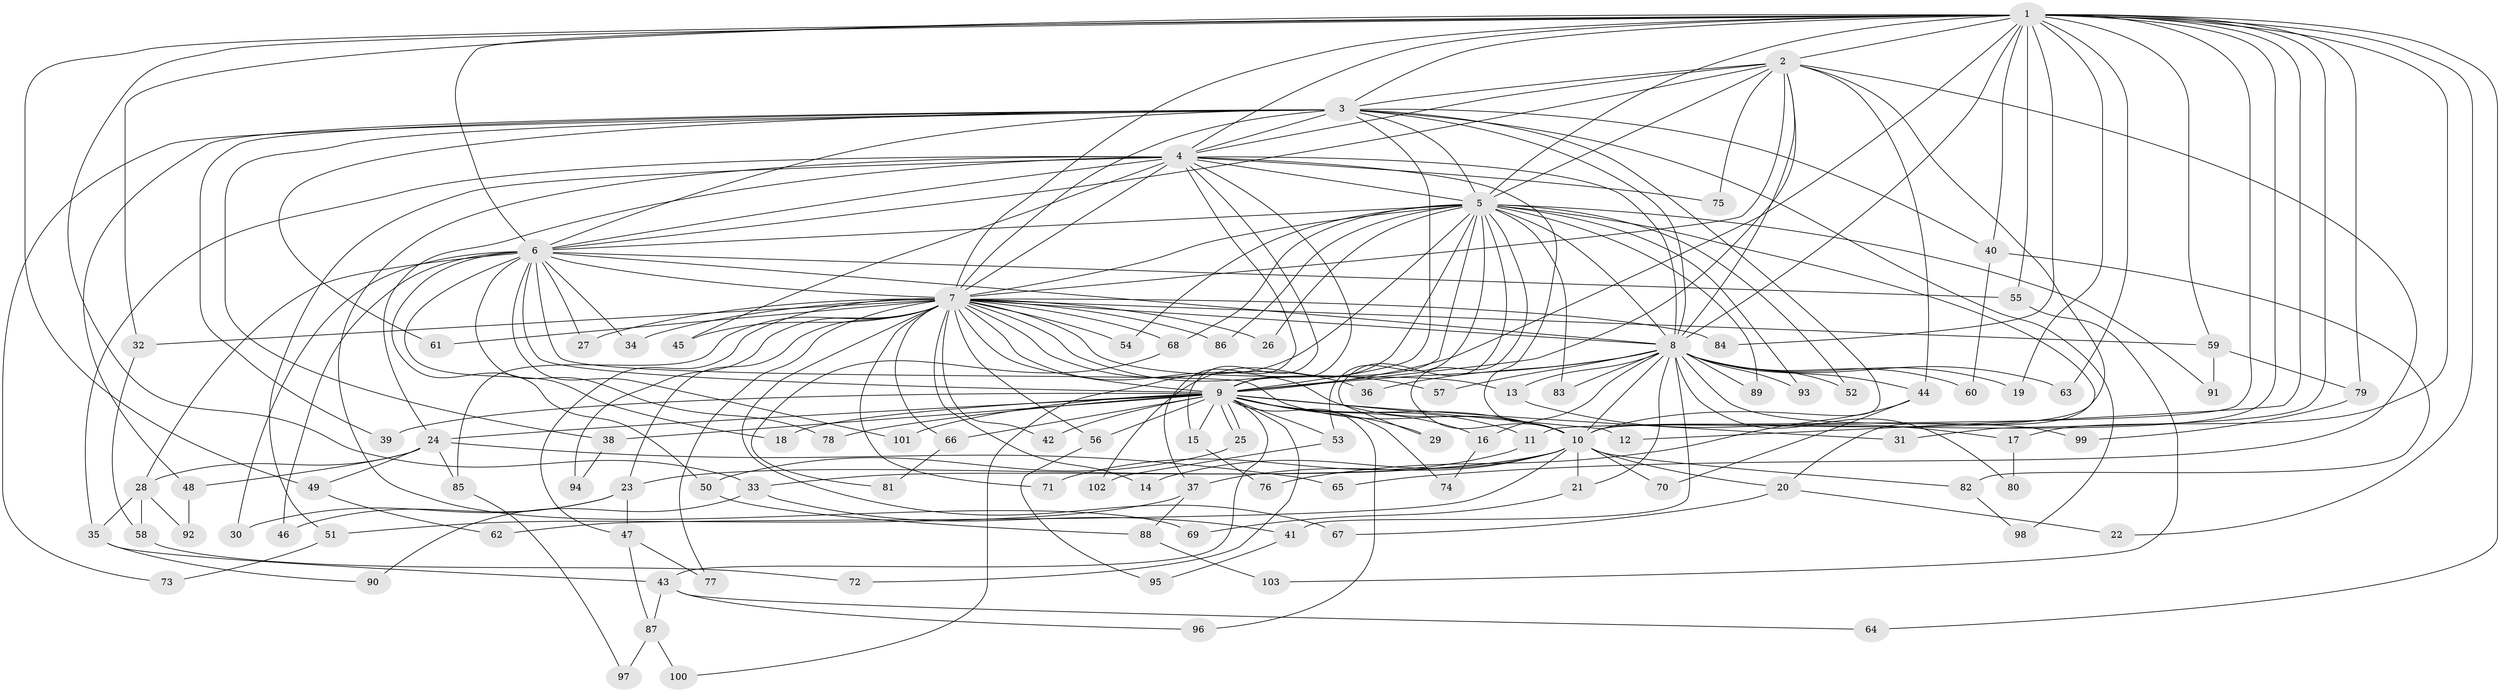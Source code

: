 // Generated by graph-tools (version 1.1) at 2025/01/03/09/25 03:01:24]
// undirected, 103 vertices, 231 edges
graph export_dot {
graph [start="1"]
  node [color=gray90,style=filled];
  1;
  2;
  3;
  4;
  5;
  6;
  7;
  8;
  9;
  10;
  11;
  12;
  13;
  14;
  15;
  16;
  17;
  18;
  19;
  20;
  21;
  22;
  23;
  24;
  25;
  26;
  27;
  28;
  29;
  30;
  31;
  32;
  33;
  34;
  35;
  36;
  37;
  38;
  39;
  40;
  41;
  42;
  43;
  44;
  45;
  46;
  47;
  48;
  49;
  50;
  51;
  52;
  53;
  54;
  55;
  56;
  57;
  58;
  59;
  60;
  61;
  62;
  63;
  64;
  65;
  66;
  67;
  68;
  69;
  70;
  71;
  72;
  73;
  74;
  75;
  76;
  77;
  78;
  79;
  80;
  81;
  82;
  83;
  84;
  85;
  86;
  87;
  88;
  89;
  90;
  91;
  92;
  93;
  94;
  95;
  96;
  97;
  98;
  99;
  100;
  101;
  102;
  103;
  1 -- 2;
  1 -- 3;
  1 -- 4;
  1 -- 5;
  1 -- 6;
  1 -- 7;
  1 -- 8;
  1 -- 9;
  1 -- 10;
  1 -- 11;
  1 -- 12;
  1 -- 17;
  1 -- 19;
  1 -- 22;
  1 -- 31;
  1 -- 32;
  1 -- 33;
  1 -- 40;
  1 -- 49;
  1 -- 55;
  1 -- 59;
  1 -- 63;
  1 -- 64;
  1 -- 79;
  1 -- 84;
  2 -- 3;
  2 -- 4;
  2 -- 5;
  2 -- 6;
  2 -- 7;
  2 -- 8;
  2 -- 9;
  2 -- 10;
  2 -- 44;
  2 -- 65;
  2 -- 75;
  3 -- 4;
  3 -- 5;
  3 -- 6;
  3 -- 7;
  3 -- 8;
  3 -- 9;
  3 -- 10;
  3 -- 38;
  3 -- 39;
  3 -- 40;
  3 -- 48;
  3 -- 61;
  3 -- 73;
  3 -- 98;
  4 -- 5;
  4 -- 6;
  4 -- 7;
  4 -- 8;
  4 -- 9;
  4 -- 10;
  4 -- 15;
  4 -- 24;
  4 -- 35;
  4 -- 37;
  4 -- 45;
  4 -- 51;
  4 -- 69;
  4 -- 75;
  5 -- 6;
  5 -- 7;
  5 -- 8;
  5 -- 9;
  5 -- 10;
  5 -- 20;
  5 -- 26;
  5 -- 29;
  5 -- 52;
  5 -- 53;
  5 -- 54;
  5 -- 68;
  5 -- 83;
  5 -- 86;
  5 -- 89;
  5 -- 91;
  5 -- 93;
  5 -- 100;
  5 -- 102;
  6 -- 7;
  6 -- 8;
  6 -- 9;
  6 -- 10;
  6 -- 18;
  6 -- 27;
  6 -- 28;
  6 -- 30;
  6 -- 34;
  6 -- 46;
  6 -- 50;
  6 -- 55;
  6 -- 78;
  6 -- 101;
  7 -- 8;
  7 -- 9;
  7 -- 10;
  7 -- 13;
  7 -- 14;
  7 -- 23;
  7 -- 26;
  7 -- 27;
  7 -- 32;
  7 -- 34;
  7 -- 36;
  7 -- 42;
  7 -- 45;
  7 -- 47;
  7 -- 54;
  7 -- 56;
  7 -- 57;
  7 -- 59;
  7 -- 61;
  7 -- 66;
  7 -- 67;
  7 -- 68;
  7 -- 71;
  7 -- 77;
  7 -- 84;
  7 -- 85;
  7 -- 86;
  7 -- 94;
  8 -- 9;
  8 -- 10;
  8 -- 13;
  8 -- 16;
  8 -- 19;
  8 -- 21;
  8 -- 36;
  8 -- 41;
  8 -- 44;
  8 -- 52;
  8 -- 57;
  8 -- 60;
  8 -- 63;
  8 -- 80;
  8 -- 83;
  8 -- 89;
  8 -- 93;
  8 -- 99;
  9 -- 10;
  9 -- 11;
  9 -- 12;
  9 -- 15;
  9 -- 16;
  9 -- 18;
  9 -- 24;
  9 -- 25;
  9 -- 25;
  9 -- 29;
  9 -- 31;
  9 -- 38;
  9 -- 39;
  9 -- 42;
  9 -- 43;
  9 -- 53;
  9 -- 56;
  9 -- 66;
  9 -- 72;
  9 -- 74;
  9 -- 78;
  9 -- 96;
  9 -- 101;
  10 -- 14;
  10 -- 20;
  10 -- 21;
  10 -- 23;
  10 -- 33;
  10 -- 37;
  10 -- 62;
  10 -- 70;
  10 -- 82;
  11 -- 71;
  13 -- 17;
  15 -- 76;
  16 -- 74;
  17 -- 80;
  20 -- 22;
  20 -- 67;
  21 -- 69;
  23 -- 30;
  23 -- 46;
  23 -- 47;
  24 -- 28;
  24 -- 48;
  24 -- 49;
  24 -- 65;
  24 -- 85;
  25 -- 50;
  28 -- 35;
  28 -- 58;
  28 -- 92;
  32 -- 58;
  33 -- 41;
  33 -- 90;
  35 -- 43;
  35 -- 90;
  37 -- 51;
  37 -- 88;
  38 -- 94;
  40 -- 60;
  40 -- 82;
  41 -- 95;
  43 -- 64;
  43 -- 87;
  43 -- 96;
  44 -- 70;
  44 -- 76;
  47 -- 77;
  47 -- 87;
  48 -- 92;
  49 -- 62;
  50 -- 88;
  51 -- 73;
  53 -- 102;
  55 -- 103;
  56 -- 95;
  58 -- 72;
  59 -- 79;
  59 -- 91;
  66 -- 81;
  68 -- 81;
  79 -- 99;
  82 -- 98;
  85 -- 97;
  87 -- 97;
  87 -- 100;
  88 -- 103;
}
